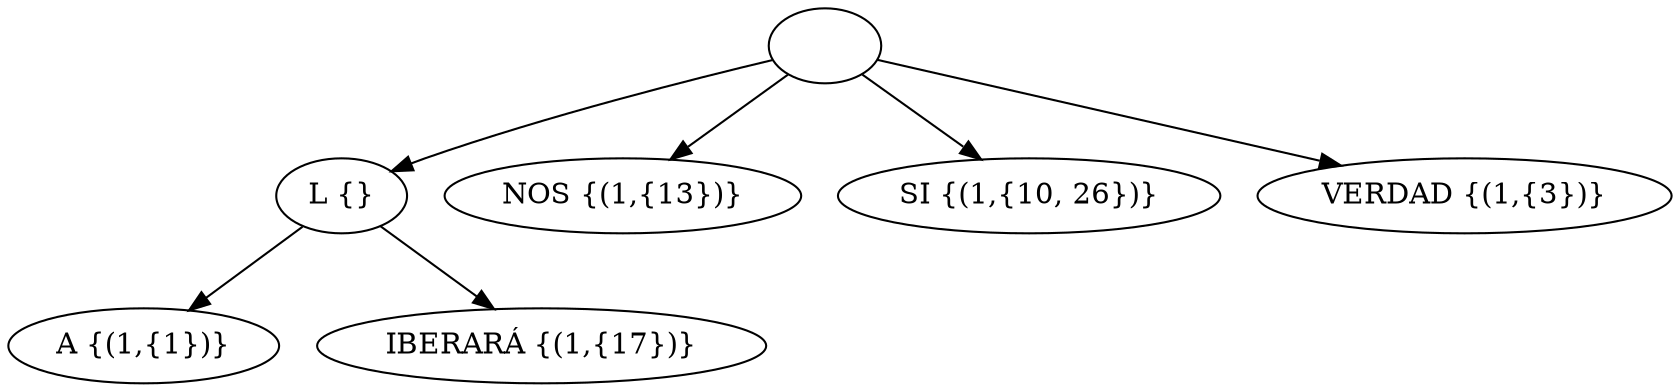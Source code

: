 digraph trie {

	raiz -> L;
	raiz -> NOS ;
	raiz -> SI ;
	raiz -> VERDAD;
	
	L -> A;
	L -> IBERARA;

	raiz [label=""];
	L [label="L {}"]
	NOS [label="NOS {(1,{13})}"]
	SI [label="SI {(1,{10, 26})}"]
	VERDAD [label="VERDAD {(1,{3})}"]
	A [label="A {(1,{1})}"]
	IBERARA [label="IBERARÁ {(1,{17})}"]

}

